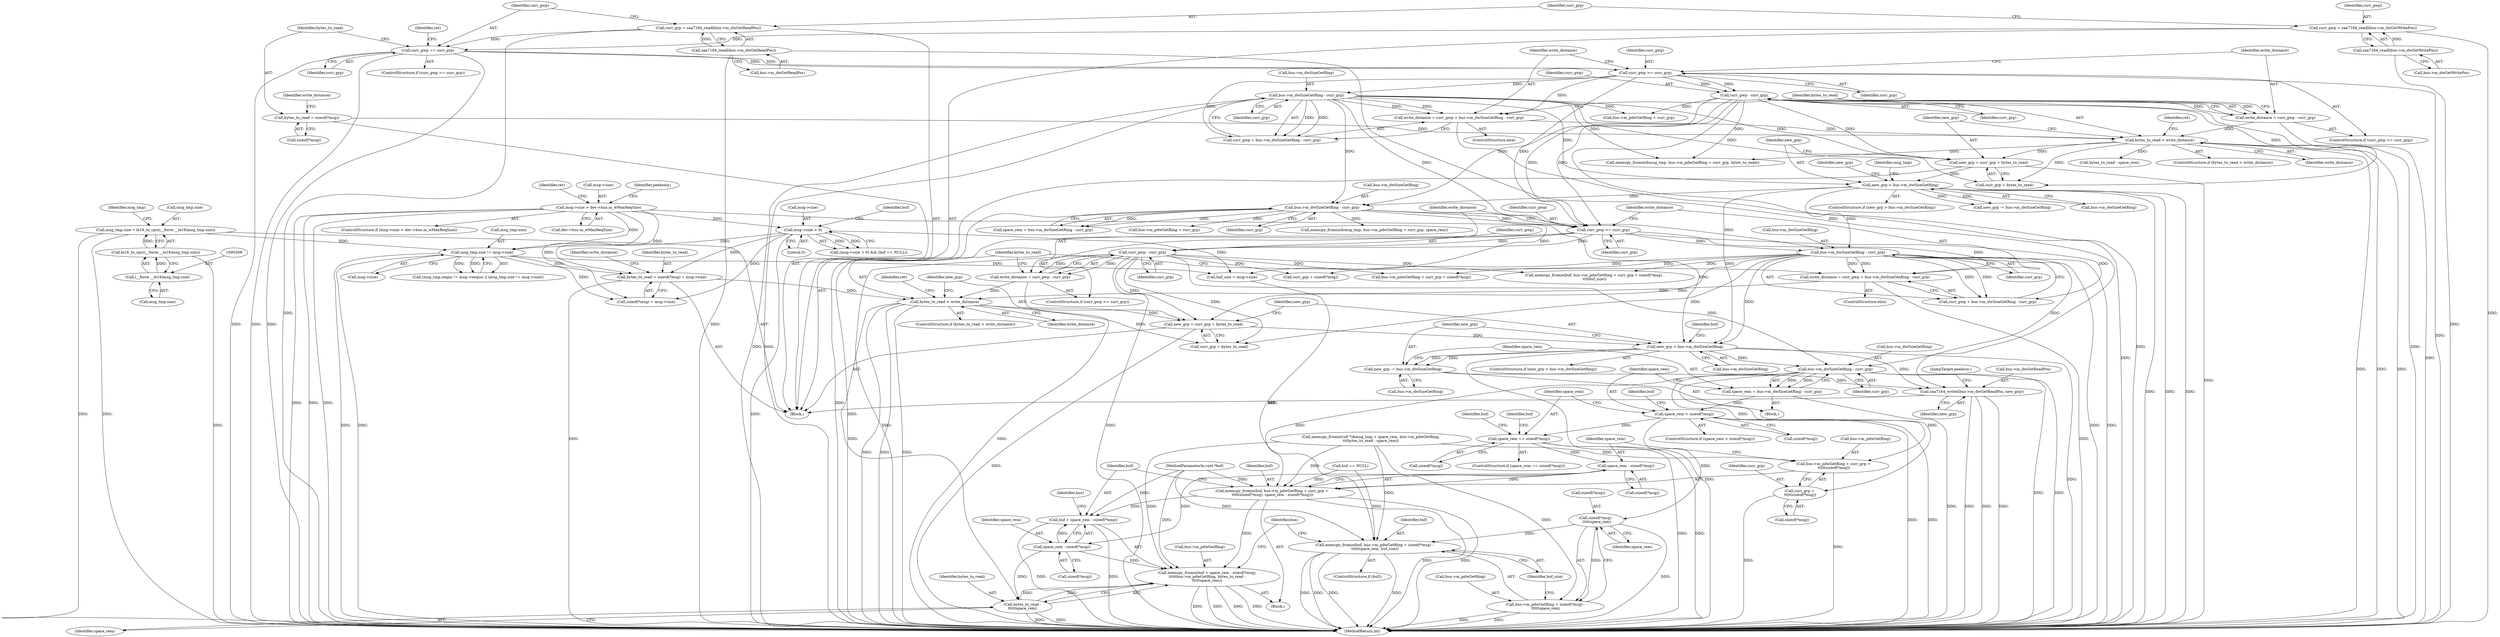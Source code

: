 digraph "0_media-tree_354dd3924a2e43806774953de536257548b5002c@API" {
"1000442" [label="(Call,new_grp = curr_grp + bytes_to_read)"];
"1000420" [label="(Call,curr_gwp - curr_grp)"];
"1000415" [label="(Call,curr_gwp >= curr_grp)"];
"1000223" [label="(Call,curr_gwp - curr_grp)"];
"1000218" [label="(Call,curr_gwp >= curr_grp)"];
"1000201" [label="(Call,curr_gwp == curr_grp)"];
"1000188" [label="(Call,curr_gwp = saa7164_readl(bus->m_dwGetWritePos))"];
"1000190" [label="(Call,saa7164_readl(bus->m_dwGetWritePos))"];
"1000194" [label="(Call,curr_grp = saa7164_readl(bus->m_dwGetReadPos))"];
"1000196" [label="(Call,saa7164_readl(bus->m_dwGetReadPos))"];
"1000264" [label="(Call,bus->m_dwSizeGetRing - curr_grp)"];
"1000251" [label="(Call,new_grp > bus->m_dwSizeGetRing)"];
"1000245" [label="(Call,new_grp = curr_grp + bytes_to_read)"];
"1000231" [label="(Call,bus->m_dwSizeGetRing - curr_grp)"];
"1000237" [label="(Call,bytes_to_read > write_distance)"];
"1000209" [label="(Call,bytes_to_read = sizeof(*msg))"];
"1000227" [label="(Call,write_distance = curr_gwp + bus->m_dwSizeGetRing - curr_grp)"];
"1000221" [label="(Call,write_distance = curr_gwp - curr_grp)"];
"1000428" [label="(Call,bus->m_dwSizeGetRing - curr_grp)"];
"1000434" [label="(Call,bytes_to_read > write_distance)"];
"1000402" [label="(Call,bytes_to_read = sizeof(*msg) + msg->size)"];
"1000172" [label="(Call,msg->size > 0)"];
"1000154" [label="(Call,msg->size > dev->bus.m_wMaxReqSize)"];
"1000376" [label="(Call,msg_tmp.size != msg->size)"];
"1000302" [label="(Call,msg_tmp.size = le16_to_cpu((__force __le16)msg_tmp.size))"];
"1000306" [label="(Call,le16_to_cpu((__force __le16)msg_tmp.size))"];
"1000307" [label="(Call,(__force __le16)msg_tmp.size)"];
"1000424" [label="(Call,write_distance = curr_gwp + bus->m_dwSizeGetRing - curr_grp)"];
"1000418" [label="(Call,write_distance = curr_gwp - curr_grp)"];
"1000448" [label="(Call,new_grp > bus->m_dwSizeGetRing)"];
"1000454" [label="(Call,new_grp -= bus->m_dwSizeGetRing)"];
"1000554" [label="(Call,saa7164_writel(bus->m_dwGetReadPos, new_grp))"];
"1000461" [label="(Call,bus->m_dwSizeGetRing - curr_grp)"];
"1000459" [label="(Call,space_rem = bus->m_dwSizeGetRing - curr_grp)"];
"1000467" [label="(Call,space_rem < sizeof(*msg))"];
"1000481" [label="(Call,sizeof(*msg) -\n \t\t\t\t\tspace_rem)"];
"1000475" [label="(Call,memcpy_fromio(buf, bus->m_pdwGetRing + sizeof(*msg) -\n \t\t\t\t\tspace_rem, buf_size))"];
"1000477" [label="(Call,bus->m_pdwGetRing + sizeof(*msg) -\n \t\t\t\t\tspace_rem)"];
"1000489" [label="(Call,space_rem == sizeof(*msg))"];
"1000519" [label="(Call,space_rem - sizeof(*msg))"];
"1000508" [label="(Call,memcpy_fromio(buf, bus->m_pdwGetRing + curr_grp +\n \t\t\t\t\tsizeof(*msg), space_rem - sizeof(*msg)))"];
"1000524" [label="(Call,memcpy_fromio(buf + space_rem - sizeof(*msg),\n\t\t\t\t\tbus->m_pdwGetRing, bytes_to_read -\n\t\t\t\t\tspace_rem))"];
"1000525" [label="(Call,buf + space_rem - sizeof(*msg))"];
"1000527" [label="(Call,space_rem - sizeof(*msg))"];
"1000535" [label="(Call,bytes_to_read -\n\t\t\t\t\tspace_rem)"];
"1000510" [label="(Call,bus->m_pdwGetRing + curr_grp +\n \t\t\t\t\tsizeof(*msg))"];
"1000514" [label="(Call,curr_grp +\n \t\t\t\t\tsizeof(*msg))"];
"1000202" [label="(Identifier,curr_gwp)"];
"1000412" [label="(Identifier,write_distance)"];
"1000250" [label="(ControlStructure,if (new_grp > bus->m_dwSizeGetRing))"];
"1000417" [label="(Identifier,curr_grp)"];
"1000288" [label="(Call,bytes_to_read - space_rem)"];
"1000416" [label="(Identifier,curr_gwp)"];
"1000210" [label="(Identifier,bytes_to_read)"];
"1000559" [label="(JumpTarget,peekout:)"];
"1000194" [label="(Call,curr_grp = saa7164_readl(bus->m_dwGetReadPos))"];
"1000474" [label="(Identifier,buf)"];
"1000278" [label="(Call,memcpy_fromio((u8 *)&msg_tmp + space_rem, bus->m_pdwGetRing,\n\t\t\tbytes_to_read - space_rem))"];
"1000402" [label="(Call,bytes_to_read = sizeof(*msg) + msg->size)"];
"1000197" [label="(Call,bus->m_dwGetReadPos)"];
"1000419" [label="(Identifier,write_distance)"];
"1000554" [label="(Call,saa7164_writel(bus->m_dwGetReadPos, new_grp))"];
"1000404" [label="(Call,sizeof(*msg) + msg->size)"];
"1000303" [label="(Call,msg_tmp.size)"];
"1000466" [label="(ControlStructure,if (space_rem < sizeof(*msg)))"];
"1000514" [label="(Call,curr_grp +\n \t\t\t\t\tsizeof(*msg))"];
"1000257" [label="(Call,new_grp -= bus->m_dwSizeGetRing)"];
"1000222" [label="(Identifier,write_distance)"];
"1000236" [label="(ControlStructure,if (bytes_to_read > write_distance))"];
"1000447" [label="(ControlStructure,if (new_grp > bus->m_dwSizeGetRing))"];
"1000477" [label="(Call,bus->m_pdwGetRing + sizeof(*msg) -\n \t\t\t\t\tspace_rem)"];
"1000525" [label="(Call,buf + space_rem - sizeof(*msg))"];
"1000190" [label="(Call,saa7164_readl(bus->m_dwGetWritePos))"];
"1000468" [label="(Identifier,space_rem)"];
"1000211" [label="(Call,sizeof(*msg))"];
"1000453" [label="(Block,)"];
"1000481" [label="(Call,sizeof(*msg) -\n \t\t\t\t\tspace_rem)"];
"1000532" [label="(Call,bus->m_pdwGetRing)"];
"1000309" [label="(Call,msg_tmp.size)"];
"1000188" [label="(Call,curr_gwp = saa7164_readl(bus->m_dwGetWritePos))"];
"1000253" [label="(Call,bus->m_dwSizeGetRing)"];
"1000165" [label="(Identifier,ret)"];
"1000450" [label="(Call,bus->m_dwSizeGetRing)"];
"1000508" [label="(Call,memcpy_fromio(buf, bus->m_pdwGetRing + curr_grp +\n \t\t\t\t\tsizeof(*msg), space_rem - sizeof(*msg)))"];
"1000519" [label="(Call,space_rem - sizeof(*msg))"];
"1000217" [label="(ControlStructure,if (curr_gwp >= curr_grp))"];
"1000432" [label="(Identifier,curr_grp)"];
"1000491" [label="(Call,sizeof(*msg))"];
"1000475" [label="(Call,memcpy_fromio(buf, bus->m_pdwGetRing + sizeof(*msg) -\n \t\t\t\t\tspace_rem, buf_size))"];
"1000422" [label="(Identifier,curr_grp)"];
"1000421" [label="(Identifier,curr_gwp)"];
"1000476" [label="(Identifier,buf)"];
"1000533" [label="(Identifier,bus)"];
"1000436" [label="(Identifier,write_distance)"];
"1000529" [label="(Call,sizeof(*msg))"];
"1000195" [label="(Identifier,curr_grp)"];
"1000434" [label="(Call,bytes_to_read > write_distance)"];
"1000173" [label="(Call,msg->size)"];
"1000489" [label="(Call,space_rem == sizeof(*msg))"];
"1000171" [label="(Call,(msg->size > 0) && (buf == NULL))"];
"1000462" [label="(Call,bus->m_dwSizeGetRing)"];
"1000415" [label="(Call,curr_gwp >= curr_grp)"];
"1000368" [label="(Call,(msg_tmp.seqno != msg->seqno) || (msg_tmp.size != msg->size))"];
"1000177" [label="(Call,buf == NULL)"];
"1000251" [label="(Call,new_grp > bus->m_dwSizeGetRing)"];
"1000238" [label="(Identifier,bytes_to_read)"];
"1000158" [label="(Call,dev->bus.m_wMaxReqSize)"];
"1000442" [label="(Call,new_grp = curr_grp + bytes_to_read)"];
"1000460" [label="(Identifier,space_rem)"];
"1000269" [label="(Call,memcpy_fromio(&msg_tmp, bus->m_pdwGetRing + curr_grp, space_rem))"];
"1000232" [label="(Call,bus->m_dwSizeGetRing)"];
"1000510" [label="(Call,bus->m_pdwGetRing + curr_grp +\n \t\t\t\t\tsizeof(*msg))"];
"1000521" [label="(Call,sizeof(*msg))"];
"1000189" [label="(Identifier,curr_gwp)"];
"1000172" [label="(Call,msg->size > 0)"];
"1000424" [label="(Call,write_distance = curr_gwp + bus->m_dwSizeGetRing - curr_grp)"];
"1000265" [label="(Call,bus->m_dwSizeGetRing)"];
"1000306" [label="(Call,le16_to_cpu((__force __le16)msg_tmp.size))"];
"1000123" [label="(MethodParameterIn,void *buf)"];
"1000191" [label="(Call,bus->m_dwGetWritePos)"];
"1000496" [label="(Identifier,buf)"];
"1000231" [label="(Call,bus->m_dwSizeGetRing - curr_grp)"];
"1000467" [label="(Call,space_rem < sizeof(*msg))"];
"1000196" [label="(Call,saa7164_readl(bus->m_dwGetReadPos))"];
"1000155" [label="(Call,msg->size)"];
"1000433" [label="(ControlStructure,if (bytes_to_read > write_distance))"];
"1000314" [label="(Identifier,msg_tmp)"];
"1000429" [label="(Call,bus->m_dwSizeGetRing)"];
"1000558" [label="(Identifier,new_grp)"];
"1000377" [label="(Call,msg_tmp.size)"];
"1000548" [label="(Call,curr_grp + sizeof(*msg))"];
"1000420" [label="(Call,curr_gwp - curr_grp)"];
"1000221" [label="(Call,write_distance = curr_gwp - curr_grp)"];
"1000268" [label="(Identifier,curr_grp)"];
"1000426" [label="(Call,curr_gwp + bus->m_dwSizeGetRing - curr_grp)"];
"1000262" [label="(Call,space_rem = bus->m_dwSizeGetRing - curr_grp)"];
"1000376" [label="(Call,msg_tmp.size != msg->size)"];
"1000485" [label="(Identifier,space_rem)"];
"1000556" [label="(Identifier,bus)"];
"1000201" [label="(Call,curr_gwp == curr_grp)"];
"1000506" [label="(Identifier,buf)"];
"1000380" [label="(Call,msg->size)"];
"1000459" [label="(Call,space_rem = bus->m_dwSizeGetRing - curr_grp)"];
"1000125" [label="(Block,)"];
"1000469" [label="(Call,sizeof(*msg))"];
"1000488" [label="(ControlStructure,if (space_rem == sizeof(*msg)))"];
"1000448" [label="(Call,new_grp > bus->m_dwSizeGetRing)"];
"1000461" [label="(Call,bus->m_dwSizeGetRing - curr_grp)"];
"1000455" [label="(Identifier,new_grp)"];
"1000258" [label="(Identifier,new_grp)"];
"1000526" [label="(Identifier,buf)"];
"1000246" [label="(Identifier,new_grp)"];
"1000465" [label="(Identifier,curr_grp)"];
"1000414" [label="(ControlStructure,if (curr_gwp >= curr_grp))"];
"1000449" [label="(Identifier,new_grp)"];
"1000220" [label="(Identifier,curr_grp)"];
"1000223" [label="(Call,curr_gwp - curr_grp)"];
"1000307" [label="(Call,(__force __le16)msg_tmp.size)"];
"1000486" [label="(Identifier,buf_size)"];
"1000418" [label="(Call,write_distance = curr_gwp - curr_grp)"];
"1000524" [label="(Call,memcpy_fromio(buf + space_rem - sizeof(*msg),\n\t\t\t\t\tbus->m_pdwGetRing, bytes_to_read -\n\t\t\t\t\tspace_rem))"];
"1000252" [label="(Identifier,new_grp)"];
"1000423" [label="(ControlStructure,else)"];
"1000225" [label="(Identifier,curr_grp)"];
"1000239" [label="(Identifier,write_distance)"];
"1000537" [label="(Identifier,space_rem)"];
"1000473" [label="(ControlStructure,if (buf))"];
"1000425" [label="(Identifier,write_distance)"];
"1000215" [label="(Identifier,write_distance)"];
"1000482" [label="(Call,sizeof(*msg))"];
"1000219" [label="(Identifier,curr_gwp)"];
"1000154" [label="(Call,msg->size > dev->bus.m_wMaxReqSize)"];
"1000454" [label="(Call,new_grp -= bus->m_dwSizeGetRing)"];
"1000516" [label="(Call,sizeof(*msg))"];
"1000293" [label="(Call,memcpy_fromio(&msg_tmp, bus->m_pdwGetRing + curr_grp, bytes_to_read))"];
"1000203" [label="(Identifier,curr_grp)"];
"1000296" [label="(Call,bus->m_pdwGetRing + curr_grp)"];
"1000536" [label="(Identifier,bytes_to_read)"];
"1000507" [label="(Block,)"];
"1000555" [label="(Call,bus->m_dwGetReadPos)"];
"1000528" [label="(Identifier,space_rem)"];
"1000444" [label="(Call,curr_grp + bytes_to_read)"];
"1000541" [label="(Identifier,buf)"];
"1000264" [label="(Call,bus->m_dwSizeGetRing - curr_grp)"];
"1000520" [label="(Identifier,space_rem)"];
"1000295" [label="(Identifier,msg_tmp)"];
"1000511" [label="(Call,bus->m_pdwGetRing)"];
"1000200" [label="(ControlStructure,if (curr_gwp == curr_grp))"];
"1000242" [label="(Identifier,ret)"];
"1000535" [label="(Call,bytes_to_read -\n\t\t\t\t\tspace_rem)"];
"1000206" [label="(Identifier,ret)"];
"1000490" [label="(Identifier,space_rem)"];
"1000209" [label="(Call,bytes_to_read = sizeof(*msg))"];
"1000478" [label="(Call,bus->m_pdwGetRing)"];
"1000573" [label="(MethodReturn,int)"];
"1000435" [label="(Identifier,bytes_to_read)"];
"1000227" [label="(Call,write_distance = curr_gwp + bus->m_dwSizeGetRing - curr_grp)"];
"1000178" [label="(Identifier,buf)"];
"1000169" [label="(Identifier,peekonly)"];
"1000153" [label="(ControlStructure,if (msg->size > dev->bus.m_wMaxReqSize))"];
"1000224" [label="(Identifier,curr_gwp)"];
"1000515" [label="(Identifier,curr_grp)"];
"1000247" [label="(Call,curr_grp + bytes_to_read)"];
"1000542" [label="(Call,memcpy_fromio(buf, bus->m_pdwGetRing + curr_grp + sizeof(*msg),\n \t\t\t\tbuf_size))"];
"1000527" [label="(Call,space_rem - sizeof(*msg))"];
"1000235" [label="(Identifier,curr_grp)"];
"1000218" [label="(Call,curr_gwp >= curr_grp)"];
"1000228" [label="(Identifier,write_distance)"];
"1000302" [label="(Call,msg_tmp.size = le16_to_cpu((__force __le16)msg_tmp.size))"];
"1000443" [label="(Identifier,new_grp)"];
"1000544" [label="(Call,bus->m_pdwGetRing + curr_grp + sizeof(*msg))"];
"1000237" [label="(Call,bytes_to_read > write_distance)"];
"1000176" [label="(Literal,0)"];
"1000272" [label="(Call,bus->m_pdwGetRing + curr_grp)"];
"1000456" [label="(Call,bus->m_dwSizeGetRing)"];
"1000397" [label="(Call,buf_size = msg->size)"];
"1000245" [label="(Call,new_grp = curr_grp + bytes_to_read)"];
"1000509" [label="(Identifier,buf)"];
"1000229" [label="(Call,curr_gwp + bus->m_dwSizeGetRing - curr_grp)"];
"1000428" [label="(Call,bus->m_dwSizeGetRing - curr_grp)"];
"1000226" [label="(ControlStructure,else)"];
"1000403" [label="(Identifier,bytes_to_read)"];
"1000439" [label="(Identifier,ret)"];
"1000442" -> "1000125"  [label="AST: "];
"1000442" -> "1000444"  [label="CFG: "];
"1000443" -> "1000442"  [label="AST: "];
"1000444" -> "1000442"  [label="AST: "];
"1000449" -> "1000442"  [label="CFG: "];
"1000442" -> "1000573"  [label="DDG: "];
"1000420" -> "1000442"  [label="DDG: "];
"1000428" -> "1000442"  [label="DDG: "];
"1000434" -> "1000442"  [label="DDG: "];
"1000442" -> "1000448"  [label="DDG: "];
"1000420" -> "1000418"  [label="AST: "];
"1000420" -> "1000422"  [label="CFG: "];
"1000421" -> "1000420"  [label="AST: "];
"1000422" -> "1000420"  [label="AST: "];
"1000418" -> "1000420"  [label="CFG: "];
"1000420" -> "1000573"  [label="DDG: "];
"1000420" -> "1000573"  [label="DDG: "];
"1000420" -> "1000418"  [label="DDG: "];
"1000420" -> "1000418"  [label="DDG: "];
"1000415" -> "1000420"  [label="DDG: "];
"1000415" -> "1000420"  [label="DDG: "];
"1000420" -> "1000444"  [label="DDG: "];
"1000420" -> "1000461"  [label="DDG: "];
"1000420" -> "1000542"  [label="DDG: "];
"1000420" -> "1000544"  [label="DDG: "];
"1000420" -> "1000548"  [label="DDG: "];
"1000415" -> "1000414"  [label="AST: "];
"1000415" -> "1000417"  [label="CFG: "];
"1000416" -> "1000415"  [label="AST: "];
"1000417" -> "1000415"  [label="AST: "];
"1000419" -> "1000415"  [label="CFG: "];
"1000425" -> "1000415"  [label="CFG: "];
"1000415" -> "1000573"  [label="DDG: "];
"1000223" -> "1000415"  [label="DDG: "];
"1000223" -> "1000415"  [label="DDG: "];
"1000218" -> "1000415"  [label="DDG: "];
"1000264" -> "1000415"  [label="DDG: "];
"1000231" -> "1000415"  [label="DDG: "];
"1000415" -> "1000424"  [label="DDG: "];
"1000415" -> "1000426"  [label="DDG: "];
"1000415" -> "1000428"  [label="DDG: "];
"1000223" -> "1000221"  [label="AST: "];
"1000223" -> "1000225"  [label="CFG: "];
"1000224" -> "1000223"  [label="AST: "];
"1000225" -> "1000223"  [label="AST: "];
"1000221" -> "1000223"  [label="CFG: "];
"1000223" -> "1000573"  [label="DDG: "];
"1000223" -> "1000573"  [label="DDG: "];
"1000223" -> "1000221"  [label="DDG: "];
"1000223" -> "1000221"  [label="DDG: "];
"1000218" -> "1000223"  [label="DDG: "];
"1000218" -> "1000223"  [label="DDG: "];
"1000223" -> "1000245"  [label="DDG: "];
"1000223" -> "1000247"  [label="DDG: "];
"1000223" -> "1000264"  [label="DDG: "];
"1000223" -> "1000293"  [label="DDG: "];
"1000223" -> "1000296"  [label="DDG: "];
"1000218" -> "1000217"  [label="AST: "];
"1000218" -> "1000220"  [label="CFG: "];
"1000219" -> "1000218"  [label="AST: "];
"1000220" -> "1000218"  [label="AST: "];
"1000222" -> "1000218"  [label="CFG: "];
"1000228" -> "1000218"  [label="CFG: "];
"1000218" -> "1000573"  [label="DDG: "];
"1000201" -> "1000218"  [label="DDG: "];
"1000201" -> "1000218"  [label="DDG: "];
"1000218" -> "1000227"  [label="DDG: "];
"1000218" -> "1000229"  [label="DDG: "];
"1000218" -> "1000231"  [label="DDG: "];
"1000201" -> "1000200"  [label="AST: "];
"1000201" -> "1000203"  [label="CFG: "];
"1000202" -> "1000201"  [label="AST: "];
"1000203" -> "1000201"  [label="AST: "];
"1000206" -> "1000201"  [label="CFG: "];
"1000210" -> "1000201"  [label="CFG: "];
"1000201" -> "1000573"  [label="DDG: "];
"1000201" -> "1000573"  [label="DDG: "];
"1000201" -> "1000573"  [label="DDG: "];
"1000188" -> "1000201"  [label="DDG: "];
"1000194" -> "1000201"  [label="DDG: "];
"1000188" -> "1000125"  [label="AST: "];
"1000188" -> "1000190"  [label="CFG: "];
"1000189" -> "1000188"  [label="AST: "];
"1000190" -> "1000188"  [label="AST: "];
"1000195" -> "1000188"  [label="CFG: "];
"1000188" -> "1000573"  [label="DDG: "];
"1000190" -> "1000188"  [label="DDG: "];
"1000190" -> "1000191"  [label="CFG: "];
"1000191" -> "1000190"  [label="AST: "];
"1000190" -> "1000573"  [label="DDG: "];
"1000194" -> "1000125"  [label="AST: "];
"1000194" -> "1000196"  [label="CFG: "];
"1000195" -> "1000194"  [label="AST: "];
"1000196" -> "1000194"  [label="AST: "];
"1000202" -> "1000194"  [label="CFG: "];
"1000194" -> "1000573"  [label="DDG: "];
"1000196" -> "1000194"  [label="DDG: "];
"1000196" -> "1000197"  [label="CFG: "];
"1000197" -> "1000196"  [label="AST: "];
"1000196" -> "1000573"  [label="DDG: "];
"1000196" -> "1000554"  [label="DDG: "];
"1000264" -> "1000262"  [label="AST: "];
"1000264" -> "1000268"  [label="CFG: "];
"1000265" -> "1000264"  [label="AST: "];
"1000268" -> "1000264"  [label="AST: "];
"1000262" -> "1000264"  [label="CFG: "];
"1000264" -> "1000573"  [label="DDG: "];
"1000264" -> "1000262"  [label="DDG: "];
"1000264" -> "1000262"  [label="DDG: "];
"1000251" -> "1000264"  [label="DDG: "];
"1000231" -> "1000264"  [label="DDG: "];
"1000264" -> "1000269"  [label="DDG: "];
"1000264" -> "1000272"  [label="DDG: "];
"1000264" -> "1000428"  [label="DDG: "];
"1000264" -> "1000448"  [label="DDG: "];
"1000251" -> "1000250"  [label="AST: "];
"1000251" -> "1000253"  [label="CFG: "];
"1000252" -> "1000251"  [label="AST: "];
"1000253" -> "1000251"  [label="AST: "];
"1000258" -> "1000251"  [label="CFG: "];
"1000295" -> "1000251"  [label="CFG: "];
"1000251" -> "1000573"  [label="DDG: "];
"1000251" -> "1000573"  [label="DDG: "];
"1000251" -> "1000573"  [label="DDG: "];
"1000245" -> "1000251"  [label="DDG: "];
"1000231" -> "1000251"  [label="DDG: "];
"1000251" -> "1000257"  [label="DDG: "];
"1000251" -> "1000257"  [label="DDG: "];
"1000251" -> "1000428"  [label="DDG: "];
"1000251" -> "1000448"  [label="DDG: "];
"1000245" -> "1000125"  [label="AST: "];
"1000245" -> "1000247"  [label="CFG: "];
"1000246" -> "1000245"  [label="AST: "];
"1000247" -> "1000245"  [label="AST: "];
"1000252" -> "1000245"  [label="CFG: "];
"1000245" -> "1000573"  [label="DDG: "];
"1000231" -> "1000245"  [label="DDG: "];
"1000237" -> "1000245"  [label="DDG: "];
"1000231" -> "1000229"  [label="AST: "];
"1000231" -> "1000235"  [label="CFG: "];
"1000232" -> "1000231"  [label="AST: "];
"1000235" -> "1000231"  [label="AST: "];
"1000229" -> "1000231"  [label="CFG: "];
"1000231" -> "1000573"  [label="DDG: "];
"1000231" -> "1000573"  [label="DDG: "];
"1000231" -> "1000227"  [label="DDG: "];
"1000231" -> "1000227"  [label="DDG: "];
"1000231" -> "1000229"  [label="DDG: "];
"1000231" -> "1000229"  [label="DDG: "];
"1000231" -> "1000247"  [label="DDG: "];
"1000231" -> "1000293"  [label="DDG: "];
"1000231" -> "1000296"  [label="DDG: "];
"1000237" -> "1000236"  [label="AST: "];
"1000237" -> "1000239"  [label="CFG: "];
"1000238" -> "1000237"  [label="AST: "];
"1000239" -> "1000237"  [label="AST: "];
"1000242" -> "1000237"  [label="CFG: "];
"1000246" -> "1000237"  [label="CFG: "];
"1000237" -> "1000573"  [label="DDG: "];
"1000237" -> "1000573"  [label="DDG: "];
"1000237" -> "1000573"  [label="DDG: "];
"1000209" -> "1000237"  [label="DDG: "];
"1000227" -> "1000237"  [label="DDG: "];
"1000221" -> "1000237"  [label="DDG: "];
"1000237" -> "1000247"  [label="DDG: "];
"1000237" -> "1000288"  [label="DDG: "];
"1000237" -> "1000293"  [label="DDG: "];
"1000209" -> "1000125"  [label="AST: "];
"1000209" -> "1000211"  [label="CFG: "];
"1000210" -> "1000209"  [label="AST: "];
"1000211" -> "1000209"  [label="AST: "];
"1000215" -> "1000209"  [label="CFG: "];
"1000227" -> "1000226"  [label="AST: "];
"1000227" -> "1000229"  [label="CFG: "];
"1000228" -> "1000227"  [label="AST: "];
"1000229" -> "1000227"  [label="AST: "];
"1000238" -> "1000227"  [label="CFG: "];
"1000227" -> "1000573"  [label="DDG: "];
"1000221" -> "1000217"  [label="AST: "];
"1000222" -> "1000221"  [label="AST: "];
"1000238" -> "1000221"  [label="CFG: "];
"1000221" -> "1000573"  [label="DDG: "];
"1000428" -> "1000426"  [label="AST: "];
"1000428" -> "1000432"  [label="CFG: "];
"1000429" -> "1000428"  [label="AST: "];
"1000432" -> "1000428"  [label="AST: "];
"1000426" -> "1000428"  [label="CFG: "];
"1000428" -> "1000573"  [label="DDG: "];
"1000428" -> "1000573"  [label="DDG: "];
"1000428" -> "1000424"  [label="DDG: "];
"1000428" -> "1000424"  [label="DDG: "];
"1000428" -> "1000426"  [label="DDG: "];
"1000428" -> "1000426"  [label="DDG: "];
"1000428" -> "1000444"  [label="DDG: "];
"1000428" -> "1000448"  [label="DDG: "];
"1000428" -> "1000461"  [label="DDG: "];
"1000428" -> "1000542"  [label="DDG: "];
"1000428" -> "1000544"  [label="DDG: "];
"1000428" -> "1000548"  [label="DDG: "];
"1000434" -> "1000433"  [label="AST: "];
"1000434" -> "1000436"  [label="CFG: "];
"1000435" -> "1000434"  [label="AST: "];
"1000436" -> "1000434"  [label="AST: "];
"1000439" -> "1000434"  [label="CFG: "];
"1000443" -> "1000434"  [label="CFG: "];
"1000434" -> "1000573"  [label="DDG: "];
"1000434" -> "1000573"  [label="DDG: "];
"1000434" -> "1000573"  [label="DDG: "];
"1000402" -> "1000434"  [label="DDG: "];
"1000424" -> "1000434"  [label="DDG: "];
"1000418" -> "1000434"  [label="DDG: "];
"1000434" -> "1000444"  [label="DDG: "];
"1000434" -> "1000535"  [label="DDG: "];
"1000402" -> "1000125"  [label="AST: "];
"1000402" -> "1000404"  [label="CFG: "];
"1000403" -> "1000402"  [label="AST: "];
"1000404" -> "1000402"  [label="AST: "];
"1000412" -> "1000402"  [label="CFG: "];
"1000402" -> "1000573"  [label="DDG: "];
"1000172" -> "1000402"  [label="DDG: "];
"1000376" -> "1000402"  [label="DDG: "];
"1000154" -> "1000402"  [label="DDG: "];
"1000172" -> "1000171"  [label="AST: "];
"1000172" -> "1000176"  [label="CFG: "];
"1000173" -> "1000172"  [label="AST: "];
"1000176" -> "1000172"  [label="AST: "];
"1000178" -> "1000172"  [label="CFG: "];
"1000171" -> "1000172"  [label="CFG: "];
"1000172" -> "1000573"  [label="DDG: "];
"1000172" -> "1000171"  [label="DDG: "];
"1000172" -> "1000171"  [label="DDG: "];
"1000154" -> "1000172"  [label="DDG: "];
"1000172" -> "1000376"  [label="DDG: "];
"1000172" -> "1000397"  [label="DDG: "];
"1000172" -> "1000404"  [label="DDG: "];
"1000154" -> "1000153"  [label="AST: "];
"1000154" -> "1000158"  [label="CFG: "];
"1000155" -> "1000154"  [label="AST: "];
"1000158" -> "1000154"  [label="AST: "];
"1000165" -> "1000154"  [label="CFG: "];
"1000169" -> "1000154"  [label="CFG: "];
"1000154" -> "1000573"  [label="DDG: "];
"1000154" -> "1000573"  [label="DDG: "];
"1000154" -> "1000573"  [label="DDG: "];
"1000154" -> "1000376"  [label="DDG: "];
"1000154" -> "1000397"  [label="DDG: "];
"1000154" -> "1000404"  [label="DDG: "];
"1000376" -> "1000368"  [label="AST: "];
"1000376" -> "1000380"  [label="CFG: "];
"1000377" -> "1000376"  [label="AST: "];
"1000380" -> "1000376"  [label="AST: "];
"1000368" -> "1000376"  [label="CFG: "];
"1000376" -> "1000573"  [label="DDG: "];
"1000376" -> "1000573"  [label="DDG: "];
"1000376" -> "1000368"  [label="DDG: "];
"1000376" -> "1000368"  [label="DDG: "];
"1000302" -> "1000376"  [label="DDG: "];
"1000376" -> "1000397"  [label="DDG: "];
"1000376" -> "1000404"  [label="DDG: "];
"1000302" -> "1000125"  [label="AST: "];
"1000302" -> "1000306"  [label="CFG: "];
"1000303" -> "1000302"  [label="AST: "];
"1000306" -> "1000302"  [label="AST: "];
"1000314" -> "1000302"  [label="CFG: "];
"1000302" -> "1000573"  [label="DDG: "];
"1000302" -> "1000573"  [label="DDG: "];
"1000306" -> "1000302"  [label="DDG: "];
"1000306" -> "1000307"  [label="CFG: "];
"1000307" -> "1000306"  [label="AST: "];
"1000306" -> "1000573"  [label="DDG: "];
"1000307" -> "1000306"  [label="DDG: "];
"1000307" -> "1000309"  [label="CFG: "];
"1000308" -> "1000307"  [label="AST: "];
"1000309" -> "1000307"  [label="AST: "];
"1000424" -> "1000423"  [label="AST: "];
"1000424" -> "1000426"  [label="CFG: "];
"1000425" -> "1000424"  [label="AST: "];
"1000426" -> "1000424"  [label="AST: "];
"1000435" -> "1000424"  [label="CFG: "];
"1000424" -> "1000573"  [label="DDG: "];
"1000418" -> "1000414"  [label="AST: "];
"1000419" -> "1000418"  [label="AST: "];
"1000435" -> "1000418"  [label="CFG: "];
"1000418" -> "1000573"  [label="DDG: "];
"1000448" -> "1000447"  [label="AST: "];
"1000448" -> "1000450"  [label="CFG: "];
"1000449" -> "1000448"  [label="AST: "];
"1000450" -> "1000448"  [label="AST: "];
"1000455" -> "1000448"  [label="CFG: "];
"1000541" -> "1000448"  [label="CFG: "];
"1000448" -> "1000573"  [label="DDG: "];
"1000448" -> "1000573"  [label="DDG: "];
"1000448" -> "1000454"  [label="DDG: "];
"1000448" -> "1000454"  [label="DDG: "];
"1000448" -> "1000461"  [label="DDG: "];
"1000448" -> "1000554"  [label="DDG: "];
"1000454" -> "1000453"  [label="AST: "];
"1000454" -> "1000456"  [label="CFG: "];
"1000455" -> "1000454"  [label="AST: "];
"1000456" -> "1000454"  [label="AST: "];
"1000460" -> "1000454"  [label="CFG: "];
"1000454" -> "1000554"  [label="DDG: "];
"1000554" -> "1000125"  [label="AST: "];
"1000554" -> "1000558"  [label="CFG: "];
"1000555" -> "1000554"  [label="AST: "];
"1000558" -> "1000554"  [label="AST: "];
"1000559" -> "1000554"  [label="CFG: "];
"1000554" -> "1000573"  [label="DDG: "];
"1000554" -> "1000573"  [label="DDG: "];
"1000554" -> "1000573"  [label="DDG: "];
"1000461" -> "1000459"  [label="AST: "];
"1000461" -> "1000465"  [label="CFG: "];
"1000462" -> "1000461"  [label="AST: "];
"1000465" -> "1000461"  [label="AST: "];
"1000459" -> "1000461"  [label="CFG: "];
"1000461" -> "1000573"  [label="DDG: "];
"1000461" -> "1000573"  [label="DDG: "];
"1000461" -> "1000459"  [label="DDG: "];
"1000461" -> "1000459"  [label="DDG: "];
"1000461" -> "1000508"  [label="DDG: "];
"1000461" -> "1000510"  [label="DDG: "];
"1000461" -> "1000514"  [label="DDG: "];
"1000459" -> "1000453"  [label="AST: "];
"1000460" -> "1000459"  [label="AST: "];
"1000468" -> "1000459"  [label="CFG: "];
"1000459" -> "1000573"  [label="DDG: "];
"1000459" -> "1000467"  [label="DDG: "];
"1000467" -> "1000466"  [label="AST: "];
"1000467" -> "1000469"  [label="CFG: "];
"1000468" -> "1000467"  [label="AST: "];
"1000469" -> "1000467"  [label="AST: "];
"1000474" -> "1000467"  [label="CFG: "];
"1000490" -> "1000467"  [label="CFG: "];
"1000467" -> "1000573"  [label="DDG: "];
"1000467" -> "1000573"  [label="DDG: "];
"1000467" -> "1000481"  [label="DDG: "];
"1000467" -> "1000489"  [label="DDG: "];
"1000481" -> "1000477"  [label="AST: "];
"1000481" -> "1000485"  [label="CFG: "];
"1000482" -> "1000481"  [label="AST: "];
"1000485" -> "1000481"  [label="AST: "];
"1000477" -> "1000481"  [label="CFG: "];
"1000481" -> "1000573"  [label="DDG: "];
"1000481" -> "1000475"  [label="DDG: "];
"1000481" -> "1000477"  [label="DDG: "];
"1000475" -> "1000473"  [label="AST: "];
"1000475" -> "1000486"  [label="CFG: "];
"1000476" -> "1000475"  [label="AST: "];
"1000477" -> "1000475"  [label="AST: "];
"1000486" -> "1000475"  [label="AST: "];
"1000556" -> "1000475"  [label="CFG: "];
"1000475" -> "1000573"  [label="DDG: "];
"1000475" -> "1000573"  [label="DDG: "];
"1000475" -> "1000573"  [label="DDG: "];
"1000475" -> "1000573"  [label="DDG: "];
"1000177" -> "1000475"  [label="DDG: "];
"1000123" -> "1000475"  [label="DDG: "];
"1000278" -> "1000475"  [label="DDG: "];
"1000397" -> "1000475"  [label="DDG: "];
"1000478" -> "1000477"  [label="AST: "];
"1000486" -> "1000477"  [label="CFG: "];
"1000477" -> "1000573"  [label="DDG: "];
"1000477" -> "1000573"  [label="DDG: "];
"1000278" -> "1000477"  [label="DDG: "];
"1000489" -> "1000488"  [label="AST: "];
"1000489" -> "1000491"  [label="CFG: "];
"1000490" -> "1000489"  [label="AST: "];
"1000491" -> "1000489"  [label="AST: "];
"1000496" -> "1000489"  [label="CFG: "];
"1000506" -> "1000489"  [label="CFG: "];
"1000489" -> "1000573"  [label="DDG: "];
"1000489" -> "1000573"  [label="DDG: "];
"1000489" -> "1000519"  [label="DDG: "];
"1000519" -> "1000508"  [label="AST: "];
"1000519" -> "1000521"  [label="CFG: "];
"1000520" -> "1000519"  [label="AST: "];
"1000521" -> "1000519"  [label="AST: "];
"1000508" -> "1000519"  [label="CFG: "];
"1000519" -> "1000508"  [label="DDG: "];
"1000519" -> "1000527"  [label="DDG: "];
"1000508" -> "1000507"  [label="AST: "];
"1000509" -> "1000508"  [label="AST: "];
"1000510" -> "1000508"  [label="AST: "];
"1000526" -> "1000508"  [label="CFG: "];
"1000508" -> "1000573"  [label="DDG: "];
"1000508" -> "1000573"  [label="DDG: "];
"1000177" -> "1000508"  [label="DDG: "];
"1000123" -> "1000508"  [label="DDG: "];
"1000278" -> "1000508"  [label="DDG: "];
"1000508" -> "1000524"  [label="DDG: "];
"1000508" -> "1000525"  [label="DDG: "];
"1000524" -> "1000507"  [label="AST: "];
"1000524" -> "1000535"  [label="CFG: "];
"1000525" -> "1000524"  [label="AST: "];
"1000532" -> "1000524"  [label="AST: "];
"1000535" -> "1000524"  [label="AST: "];
"1000556" -> "1000524"  [label="CFG: "];
"1000524" -> "1000573"  [label="DDG: "];
"1000524" -> "1000573"  [label="DDG: "];
"1000524" -> "1000573"  [label="DDG: "];
"1000524" -> "1000573"  [label="DDG: "];
"1000123" -> "1000524"  [label="DDG: "];
"1000527" -> "1000524"  [label="DDG: "];
"1000278" -> "1000524"  [label="DDG: "];
"1000535" -> "1000524"  [label="DDG: "];
"1000535" -> "1000524"  [label="DDG: "];
"1000525" -> "1000527"  [label="CFG: "];
"1000526" -> "1000525"  [label="AST: "];
"1000527" -> "1000525"  [label="AST: "];
"1000533" -> "1000525"  [label="CFG: "];
"1000525" -> "1000573"  [label="DDG: "];
"1000525" -> "1000573"  [label="DDG: "];
"1000123" -> "1000525"  [label="DDG: "];
"1000527" -> "1000525"  [label="DDG: "];
"1000527" -> "1000529"  [label="CFG: "];
"1000528" -> "1000527"  [label="AST: "];
"1000529" -> "1000527"  [label="AST: "];
"1000527" -> "1000535"  [label="DDG: "];
"1000535" -> "1000537"  [label="CFG: "];
"1000536" -> "1000535"  [label="AST: "];
"1000537" -> "1000535"  [label="AST: "];
"1000535" -> "1000573"  [label="DDG: "];
"1000535" -> "1000573"  [label="DDG: "];
"1000510" -> "1000514"  [label="CFG: "];
"1000511" -> "1000510"  [label="AST: "];
"1000514" -> "1000510"  [label="AST: "];
"1000520" -> "1000510"  [label="CFG: "];
"1000510" -> "1000573"  [label="DDG: "];
"1000278" -> "1000510"  [label="DDG: "];
"1000514" -> "1000516"  [label="CFG: "];
"1000515" -> "1000514"  [label="AST: "];
"1000516" -> "1000514"  [label="AST: "];
"1000514" -> "1000573"  [label="DDG: "];
}
